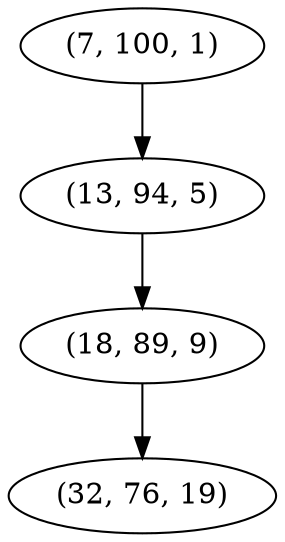 digraph tree {
    "(7, 100, 1)";
    "(13, 94, 5)";
    "(18, 89, 9)";
    "(32, 76, 19)";
    "(7, 100, 1)" -> "(13, 94, 5)";
    "(13, 94, 5)" -> "(18, 89, 9)";
    "(18, 89, 9)" -> "(32, 76, 19)";
}
